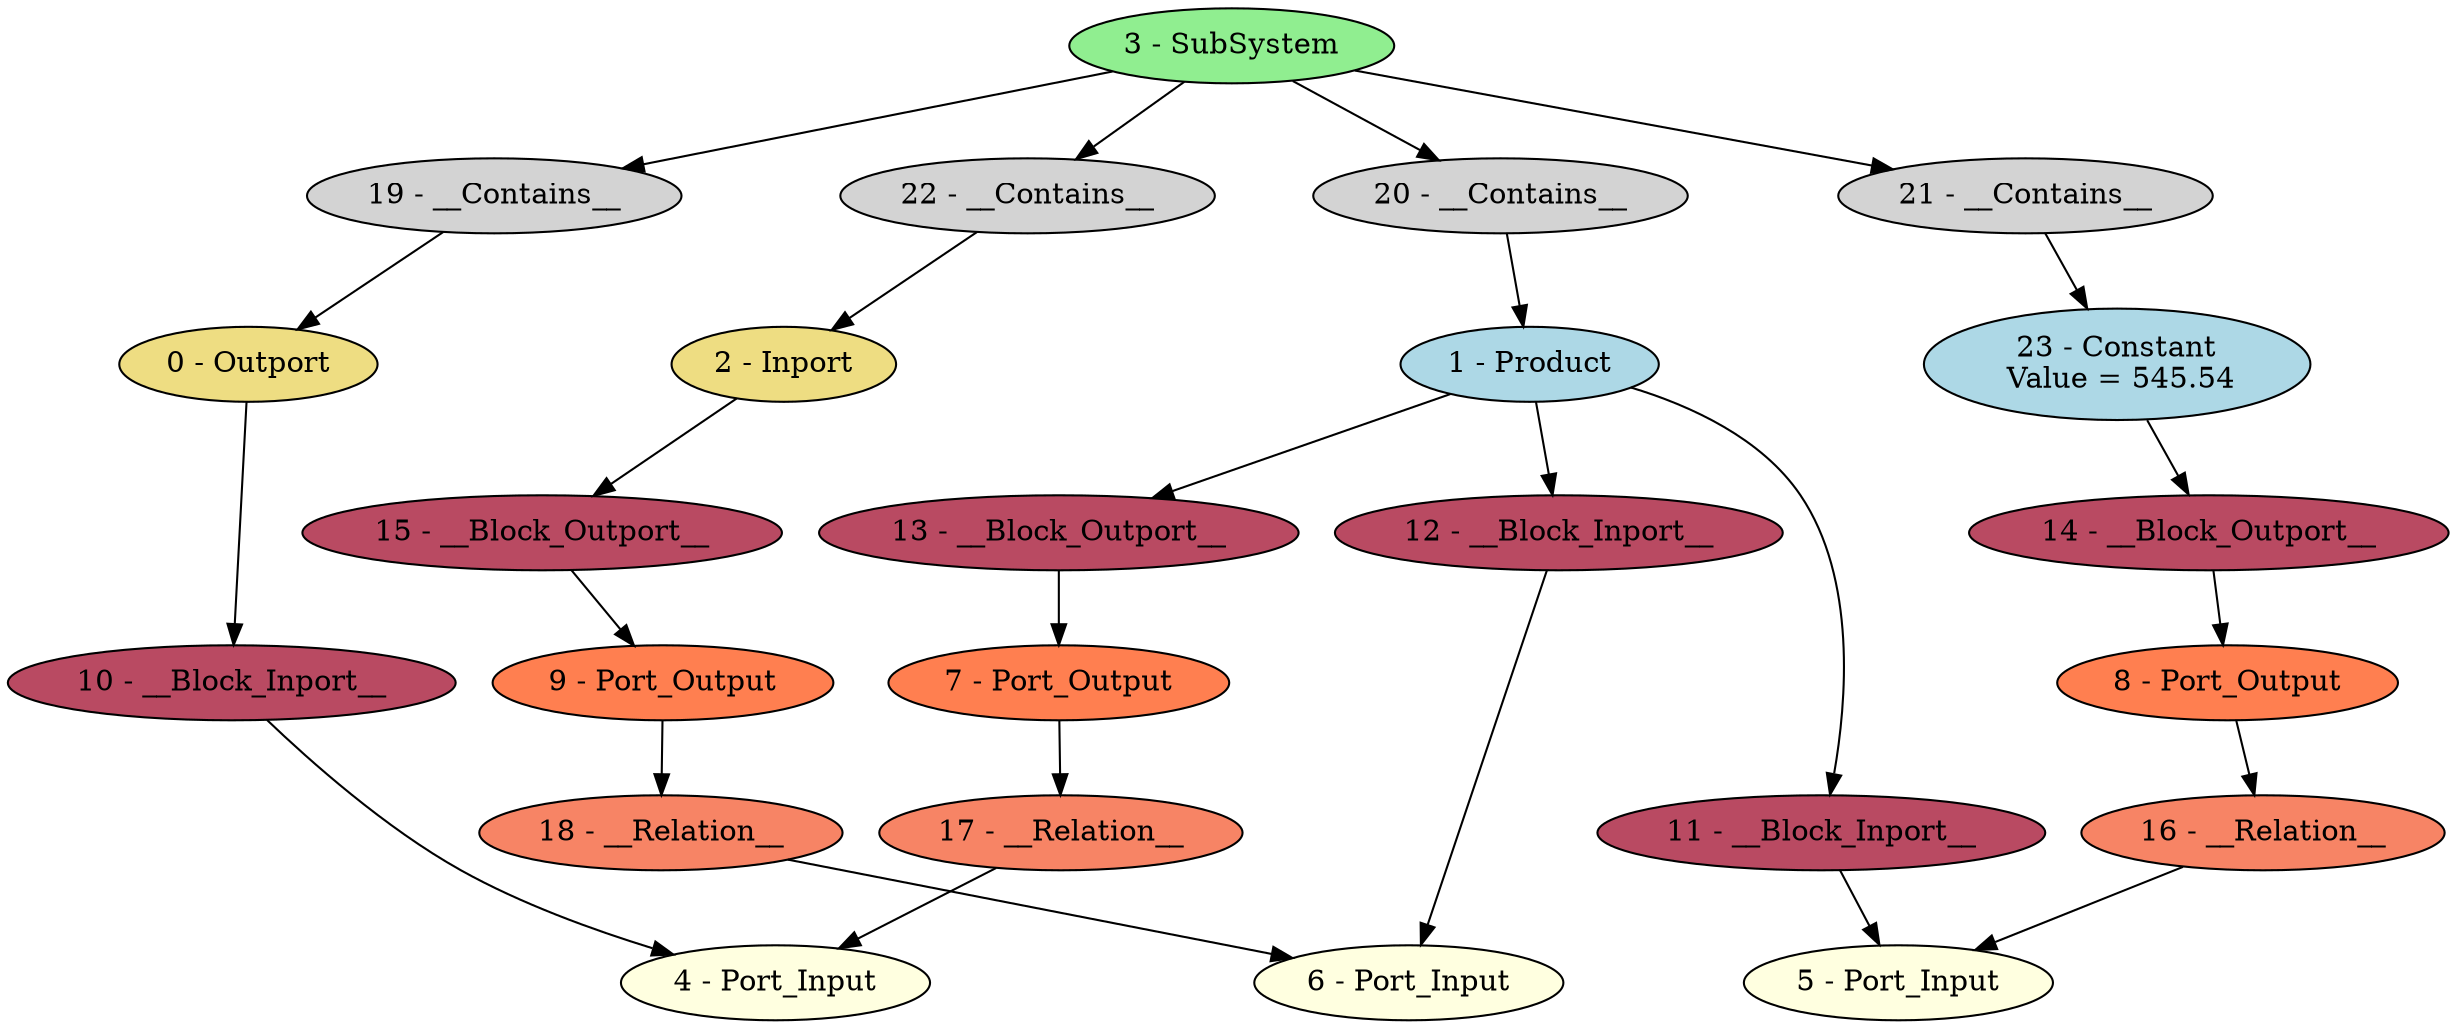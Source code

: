 digraph HSimpleConst_opt {
"0 - Outport" [style=filled, fillcolor=lightgoldenrod];
"1 - Product" [style=filled, fillcolor=lightblue];
"2 - Inport" [style=filled, fillcolor=lightgoldenrod];
"3 - SubSystem" [style=filled, fillcolor=lightgreen];
"4 - Port_Input" [style=filled, fillcolor=lightyellow];
"5 - Port_Input" [style=filled, fillcolor=lightyellow];
"6 - Port_Input" [style=filled, fillcolor=lightyellow];
"7 - Port_Output" [style=filled, fillcolor=coral];
"8 - Port_Output" [style=filled, fillcolor=coral];
"9 - Port_Output" [style=filled, fillcolor=coral];
"10 - __Block_Inport__" [style=filled, fillcolor="#b94a62"];
"11 - __Block_Inport__" [style=filled, fillcolor="#b94a62"];
"12 - __Block_Inport__" [style=filled, fillcolor="#b94a62"];
"13 - __Block_Outport__" [style=filled, fillcolor="#b94a62"];
"14 - __Block_Outport__" [style=filled, fillcolor="#b94a62"];
"15 - __Block_Outport__" [style=filled, fillcolor="#b94a62"];
"16 - __Relation__" [style=filled, fillcolor="#f78465"];
"17 - __Relation__" [style=filled, fillcolor="#f78465"];
"18 - __Relation__" [style=filled, fillcolor="#f78465"];
"19 - __Contains__" [style=filled, fillcolor=lightgray];
"20 - __Contains__" [style=filled, fillcolor=lightgray];
"21 - __Contains__" [style=filled, fillcolor=lightgray];
"22 - __Contains__" [style=filled, fillcolor=lightgray];
"23 - Constant\n Value = 545.54" [style=filled, fillcolor=lightblue];
"1 - Product" -> "13 - __Block_Outport__";
"2 - Inport" -> "15 - __Block_Outport__";
"3 - SubSystem" -> "22 - __Contains__";
"3 - SubSystem" -> "21 - __Contains__";
"3 - SubSystem" -> "20 - __Contains__";
"3 - SubSystem" -> "19 - __Contains__";
"10 - __Block_Inport__" -> "4 - Port_Input";
"11 - __Block_Inport__" -> "5 - Port_Input";
"12 - __Block_Inport__" -> "6 - Port_Input";
"7 - Port_Output" -> "17 - __Relation__";
"8 - Port_Output" -> "16 - __Relation__";
"9 - Port_Output" -> "18 - __Relation__";
"0 - Outport" -> "10 - __Block_Inport__";
"1 - Product" -> "11 - __Block_Inport__";
"1 - Product" -> "12 - __Block_Inport__";
"13 - __Block_Outport__" -> "7 - Port_Output";
"14 - __Block_Outport__" -> "8 - Port_Output";
"15 - __Block_Outport__" -> "9 - Port_Output";
"16 - __Relation__" -> "5 - Port_Input";
"17 - __Relation__" -> "4 - Port_Input";
"18 - __Relation__" -> "6 - Port_Input";
"19 - __Contains__" -> "0 - Outport";
"20 - __Contains__" -> "1 - Product";
"21 - __Contains__" -> "23 - Constant\n Value = 545.54";
"22 - __Contains__" -> "2 - Inport";
"23 - Constant\n Value = 545.54" -> "14 - __Block_Outport__";
}
